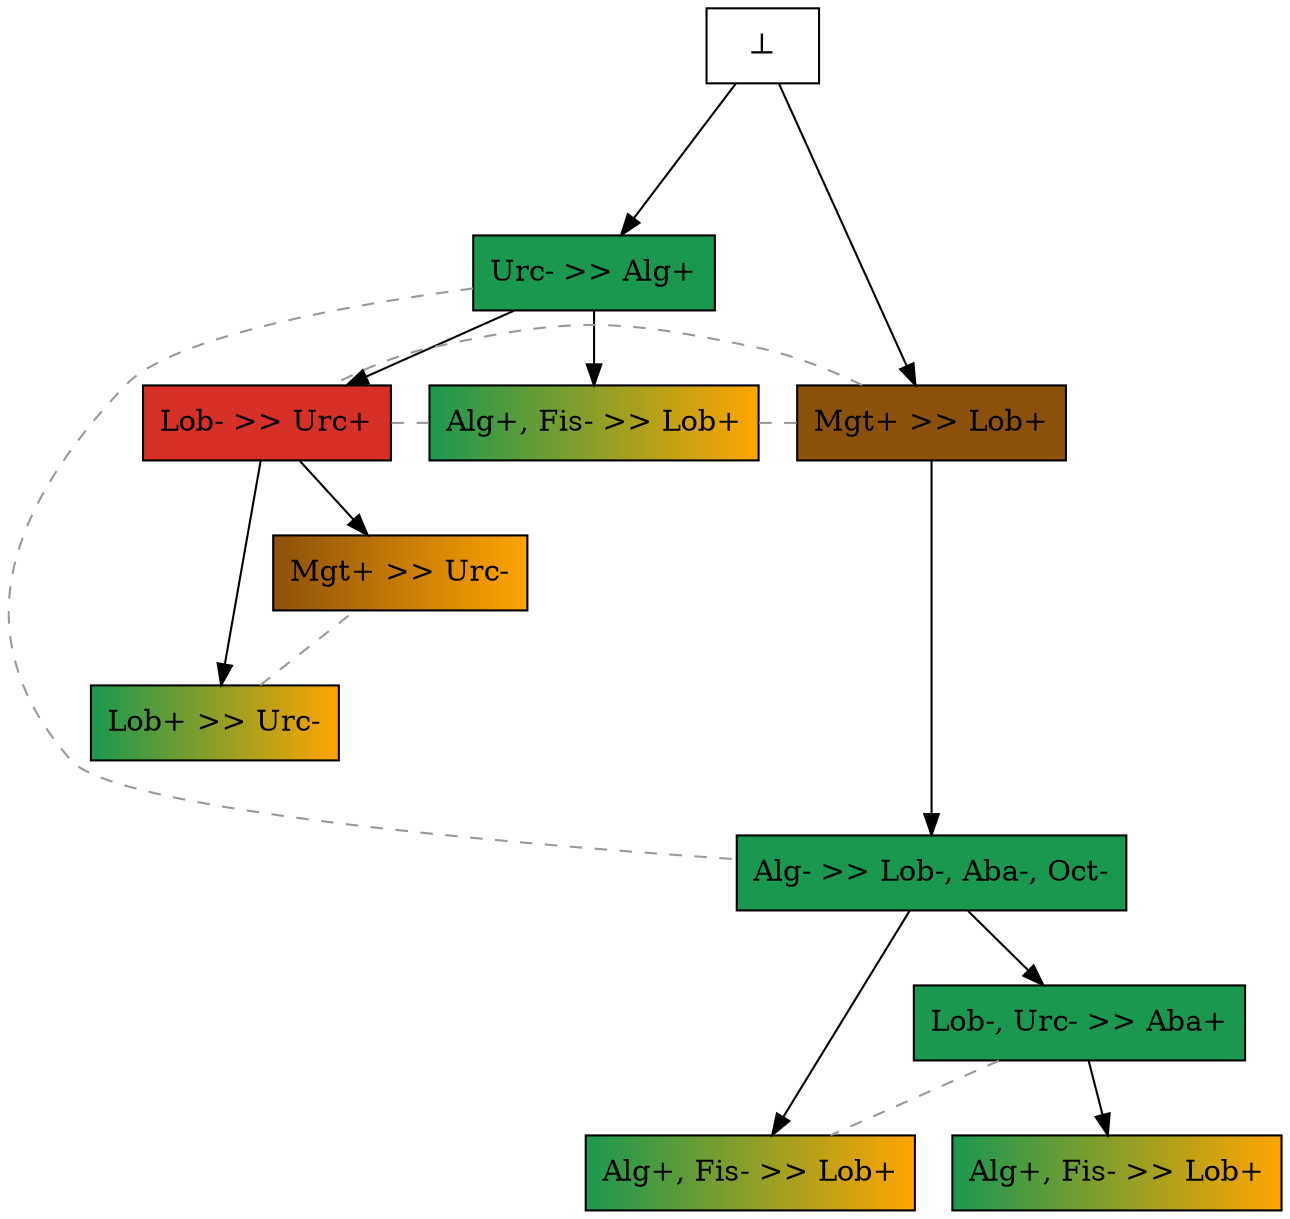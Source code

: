 digraph test {

//conflicts
e6 -> e80 [arrowhead=none color=gray60 style=dashed constraint=false];
e16 -> e22 [arrowhead=none color=gray60 style=dashed constraint=false];
e16 -> e35 [arrowhead=none color=gray60 style=dashed constraint=false];
e22 -> e35 [arrowhead=none color=gray60 style=dashed constraint=false];
e105 -> e275 [arrowhead=none color=gray60 style=dashed constraint=false];
e446 -> e598 [arrowhead=none color=gray60 style=dashed constraint=false];

e6 -> e35 [minlen=1];
e105 -> e178 [minlen=1];
e80 -> e105 [minlen=1];
e16 -> e80 [minlen=3];
e80 -> e275 [minlen=2];
e22 -> e446 [minlen=2];
e6 -> e22 [minlen=1];
e22 -> e598 [minlen=1];
e0 -> e6 [minlen=2];
e0 -> e16 [minlen=3];

e6 [color="black" fillcolor="#1a9850:#1a9850" label="Urc- >> Alg+" shape=box style=filled];
e16 [color="black" fillcolor="#8c510a:#8c510a" label="Mgt+ >> Lob+" shape=box style=filled];
e22 [color="black" fillcolor="#d73027:#d73027" label="Lob- >> Urc+" shape=box style=filled];
e35 [color="black" fillcolor="#1a9850:orange" label="Alg+, Fis- >> Lob+" shape=box style=filled];
e80 [color="black" fillcolor="#1a9850:#1a9850" label="Alg- >> Lob-, Aba-, Oct-" shape=box style=filled];
e105 [color="black" fillcolor="#1a9850:#1a9850" label="Lob-, Urc- >> Aba+" shape=box style=filled];
e178 [color="black" fillcolor="#1a9850:orange" label="Alg+, Fis- >> Lob+" shape=box style=filled];
e275 [color="black" fillcolor="#1a9850:orange" label="Alg+, Fis- >> Lob+" shape=box style=filled];
e446 [color="black" fillcolor="#1a9850:orange" label="Lob+ >> Urc-" shape=box style=filled];
e598 [color="black" fillcolor="#8c510a:orange" label="Mgt+ >> Urc-" shape=box style=filled];
e0 [fillcolor="white" label="⊥" shape=box style=filled];
}
